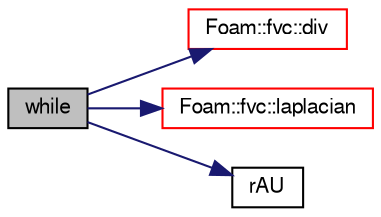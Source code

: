 digraph "while"
{
  bgcolor="transparent";
  edge [fontname="FreeSans",fontsize="10",labelfontname="FreeSans",labelfontsize="10"];
  node [fontname="FreeSans",fontsize="10",shape=record];
  rankdir="LR";
  Node472 [label="while",height=0.2,width=0.4,color="black", fillcolor="grey75", style="filled", fontcolor="black"];
  Node472 -> Node473 [color="midnightblue",fontsize="10",style="solid",fontname="FreeSans"];
  Node473 [label="Foam::fvc::div",height=0.2,width=0.4,color="red",URL="$a21134.html#a585533948ad80abfe589d920c641f251"];
  Node472 -> Node775 [color="midnightblue",fontsize="10",style="solid",fontname="FreeSans"];
  Node775 [label="Foam::fvc::laplacian",height=0.2,width=0.4,color="red",URL="$a21134.html#ac75bff389d0405149b204b0d7ac214cd"];
  Node472 -> Node777 [color="midnightblue",fontsize="10",style="solid",fontname="FreeSans"];
  Node777 [label="rAU",height=0.2,width=0.4,color="black",URL="$a38027.html#a4ae3ff6f0732a8a206a641d7ff2d9f7d"];
}

